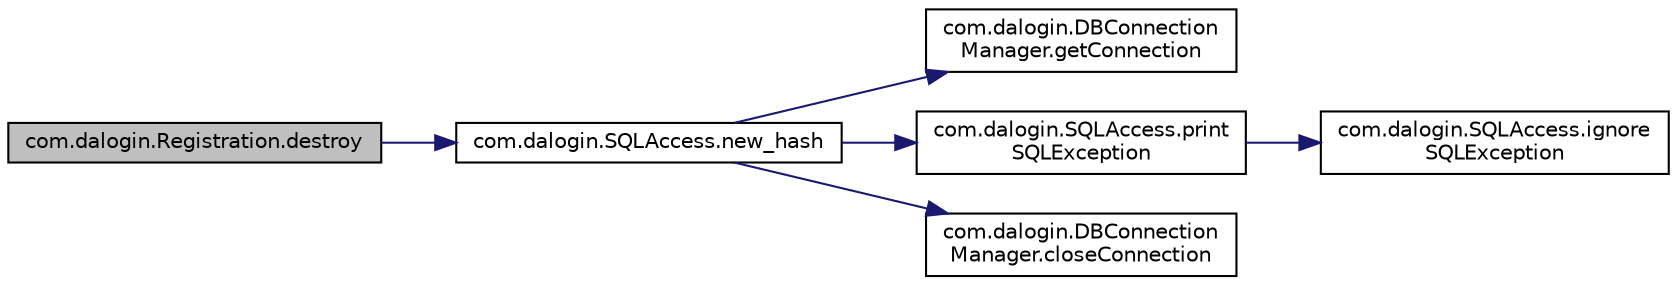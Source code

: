 digraph "com.dalogin.Registration.destroy"
{
  edge [fontname="Helvetica",fontsize="10",labelfontname="Helvetica",labelfontsize="10"];
  node [fontname="Helvetica",fontsize="10",shape=record];
  rankdir="LR";
  Node0 [label="com.dalogin.Registration.destroy",height=0.2,width=0.4,color="black", fillcolor="grey75", style="filled", fontcolor="black"];
  Node0 -> Node1 [color="midnightblue",fontsize="10",style="solid",fontname="Helvetica"];
  Node1 [label="com.dalogin.SQLAccess.new_hash",height=0.2,width=0.4,color="black", fillcolor="white", style="filled",URL="$classcom_1_1dalogin_1_1_s_q_l_access.html#ac1bccabf13fc7e4268eb1a169aec2aac"];
  Node1 -> Node2 [color="midnightblue",fontsize="10",style="solid",fontname="Helvetica"];
  Node2 [label="com.dalogin.DBConnection\lManager.getConnection",height=0.2,width=0.4,color="black", fillcolor="white", style="filled",URL="$classcom_1_1dalogin_1_1_d_b_connection_manager.html#a36917ade7183181ab00d32c126915db7"];
  Node1 -> Node3 [color="midnightblue",fontsize="10",style="solid",fontname="Helvetica"];
  Node3 [label="com.dalogin.SQLAccess.print\lSQLException",height=0.2,width=0.4,color="black", fillcolor="white", style="filled",URL="$classcom_1_1dalogin_1_1_s_q_l_access.html#af8b3800dccdc19311562efdb7bc1564d"];
  Node3 -> Node4 [color="midnightblue",fontsize="10",style="solid",fontname="Helvetica"];
  Node4 [label="com.dalogin.SQLAccess.ignore\lSQLException",height=0.2,width=0.4,color="black", fillcolor="white", style="filled",URL="$classcom_1_1dalogin_1_1_s_q_l_access.html#a294bf0428542df2a5015774d5b3a8585"];
  Node1 -> Node5 [color="midnightblue",fontsize="10",style="solid",fontname="Helvetica"];
  Node5 [label="com.dalogin.DBConnection\lManager.closeConnection",height=0.2,width=0.4,color="black", fillcolor="white", style="filled",URL="$classcom_1_1dalogin_1_1_d_b_connection_manager.html#a525be4a64e02f21c1b4bd1d53ca73cc0"];
}
